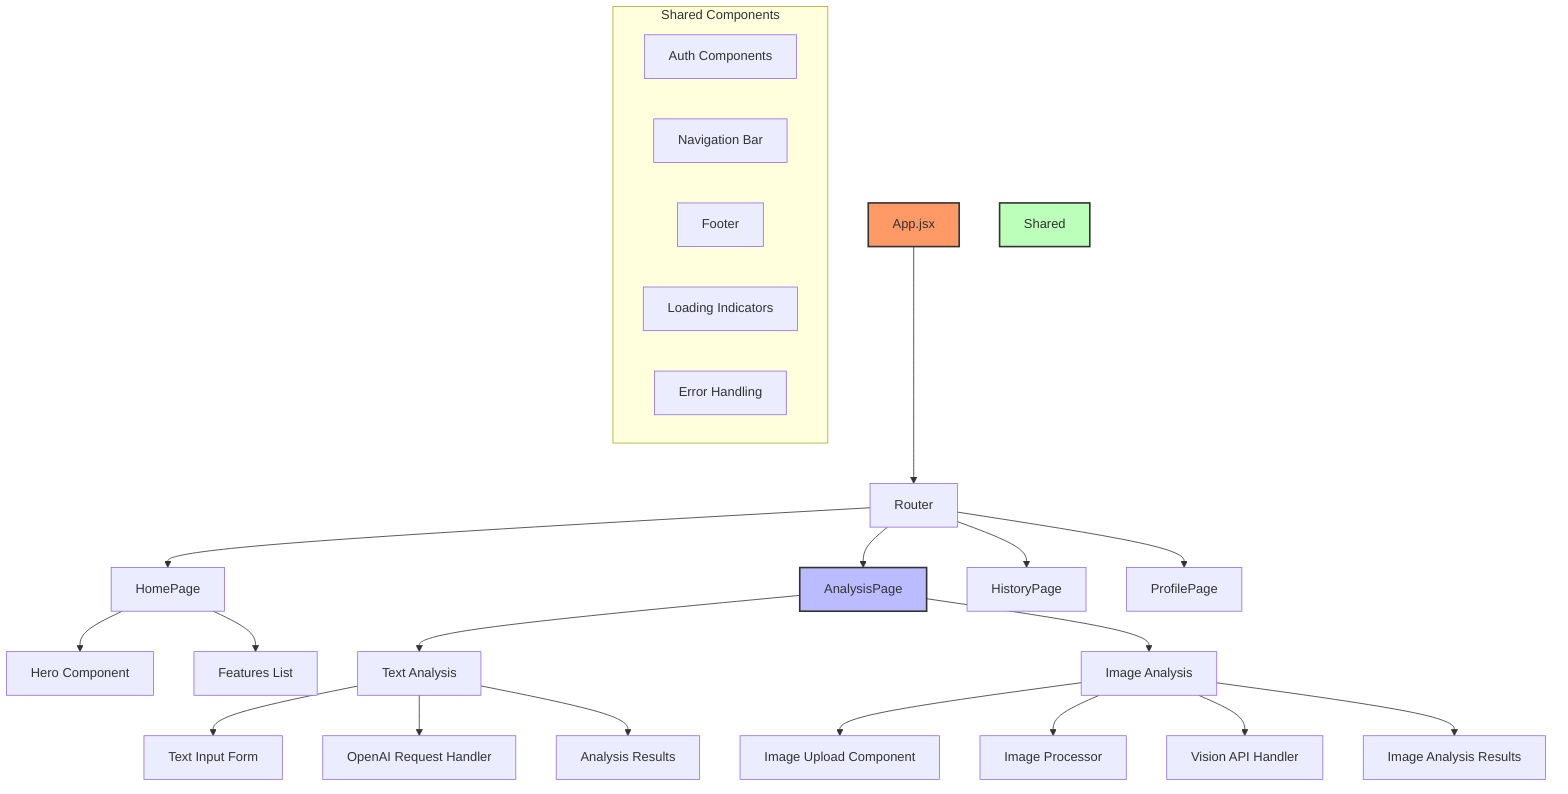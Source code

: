 graph TD
    App[App.jsx] --> Router[Router]
    Router --> Home[HomePage]
    Router --> Analysis[AnalysisPage]
    Router --> History[HistoryPage]
    Router --> Profile[ProfilePage]
    
    Home --> HomeHero[Hero Component]
    Home --> Features[Features List]
    
    Analysis --> TextAnalysis[Text Analysis]
    Analysis --> ImageAnalysis[Image Analysis]
    
    TextAnalysis --> TextInput[Text Input Form]
    TextAnalysis --> AIRequest[OpenAI Request Handler]
    TextAnalysis --> Results[Analysis Results]
    
    ImageAnalysis --> ImageUploader[Image Upload Component]
    ImageAnalysis --> ImageProcessor[Image Processor]
    ImageAnalysis --> VisionRequest[Vision API Handler]
    ImageAnalysis --> ImageResults[Image Analysis Results]
    
    subgraph Shared Components
        Auth[Auth Components]
        NavBar[Navigation Bar]
        Footer[Footer]
        LoadingState[Loading Indicators]
        ErrorHandling[Error Handling]
    end
    
    style App fill:#f96,stroke:#333,stroke-width:2px
    style Analysis fill:#bbf,stroke:#333,stroke-width:2px
    style Shared fill:#bfb,stroke:#333,stroke-width:2px